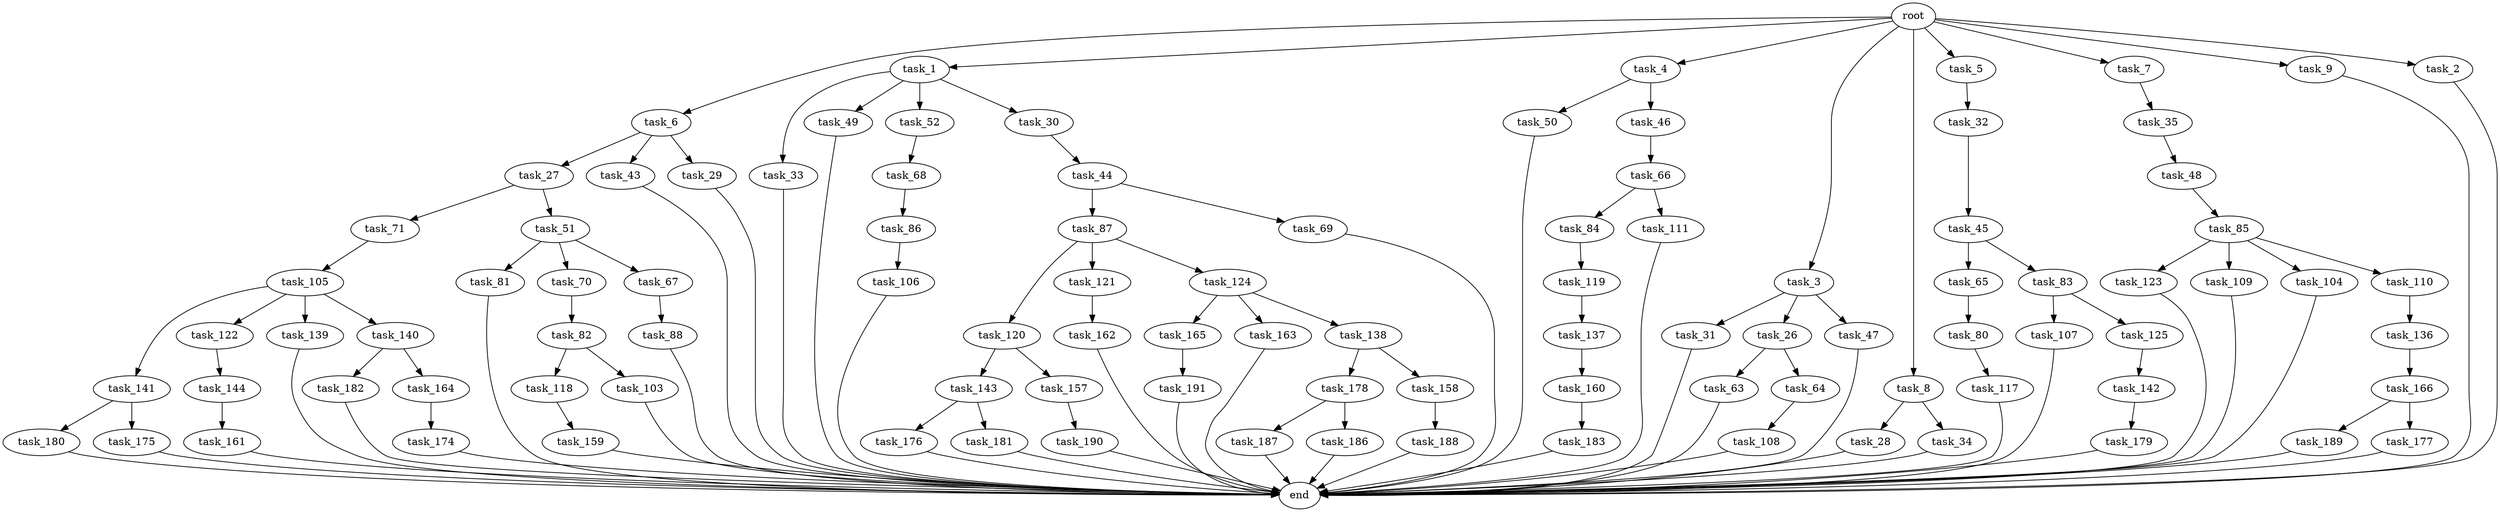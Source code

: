 digraph G {
  task_6 [size="1.024000"];
  task_136 [size="34359738.368000"];
  task_45 [size="858993459.200000"];
  task_187 [size="34359738.368000"];
  task_123 [size="549755813.888000"];
  task_80 [size="214748364.800000"];
  task_44 [size="77309411.328000"];
  task_66 [size="858993459.200000"];
  task_1 [size="1.024000"];
  task_82 [size="309237645.312000"];
  task_159 [size="34359738.368000"];
  task_68 [size="858993459.200000"];
  task_119 [size="695784701.952000"];
  task_190 [size="214748364.800000"];
  task_65 [size="137438953.472000"];
  task_83 [size="137438953.472000"];
  root [size="0.000000"];
  task_63 [size="695784701.952000"];
  task_176 [size="420906795.008000"];
  task_179 [size="420906795.008000"];
  task_144 [size="858993459.200000"];
  task_84 [size="420906795.008000"];
  task_4 [size="1.024000"];
  task_3 [size="1.024000"];
  task_86 [size="137438953.472000"];
  task_189 [size="214748364.800000"];
  task_85 [size="309237645.312000"];
  task_183 [size="77309411.328000"];
  task_33 [size="34359738.368000"];
  task_182 [size="137438953.472000"];
  task_8 [size="1.024000"];
  task_120 [size="309237645.312000"];
  task_27 [size="34359738.368000"];
  task_109 [size="549755813.888000"];
  task_177 [size="214748364.800000"];
  task_5 [size="1.024000"];
  task_166 [size="137438953.472000"];
  task_107 [size="309237645.312000"];
  task_49 [size="34359738.368000"];
  task_161 [size="858993459.200000"];
  task_32 [size="214748364.800000"];
  task_88 [size="549755813.888000"];
  task_7 [size="1.024000"];
  task_188 [size="309237645.312000"];
  task_181 [size="420906795.008000"];
  task_178 [size="858993459.200000"];
  task_35 [size="309237645.312000"];
  task_31 [size="214748364.800000"];
  task_186 [size="34359738.368000"];
  task_28 [size="695784701.952000"];
  task_142 [size="77309411.328000"];
  task_9 [size="1.024000"];
  task_137 [size="214748364.800000"];
  task_180 [size="309237645.312000"];
  task_121 [size="309237645.312000"];
  task_175 [size="309237645.312000"];
  task_141 [size="309237645.312000"];
  task_162 [size="77309411.328000"];
  task_26 [size="214748364.800000"];
  task_143 [size="77309411.328000"];
  task_2 [size="1.024000"];
  task_106 [size="420906795.008000"];
  task_105 [size="695784701.952000"];
  task_118 [size="695784701.952000"];
  task_81 [size="549755813.888000"];
  task_52 [size="34359738.368000"];
  task_87 [size="34359738.368000"];
  task_50 [size="695784701.952000"];
  task_122 [size="309237645.312000"];
  task_43 [size="34359738.368000"];
  task_104 [size="549755813.888000"];
  task_158 [size="858993459.200000"];
  task_160 [size="858993459.200000"];
  task_174 [size="77309411.328000"];
  task_103 [size="695784701.952000"];
  task_70 [size="549755813.888000"];
  task_165 [size="309237645.312000"];
  task_30 [size="34359738.368000"];
  task_67 [size="549755813.888000"];
  task_48 [size="137438953.472000"];
  task_164 [size="137438953.472000"];
  task_191 [size="77309411.328000"];
  task_64 [size="695784701.952000"];
  task_163 [size="309237645.312000"];
  task_29 [size="34359738.368000"];
  task_124 [size="309237645.312000"];
  task_139 [size="309237645.312000"];
  task_117 [size="549755813.888000"];
  task_47 [size="214748364.800000"];
  task_69 [size="34359738.368000"];
  task_140 [size="309237645.312000"];
  task_108 [size="137438953.472000"];
  end [size="0.000000"];
  task_111 [size="420906795.008000"];
  task_46 [size="695784701.952000"];
  task_71 [size="858993459.200000"];
  task_34 [size="695784701.952000"];
  task_110 [size="549755813.888000"];
  task_51 [size="858993459.200000"];
  task_125 [size="309237645.312000"];
  task_138 [size="309237645.312000"];
  task_157 [size="77309411.328000"];

  task_6 -> task_29 [size="33554432.000000"];
  task_6 -> task_27 [size="33554432.000000"];
  task_6 -> task_43 [size="33554432.000000"];
  task_136 -> task_166 [size="134217728.000000"];
  task_45 -> task_65 [size="134217728.000000"];
  task_45 -> task_83 [size="134217728.000000"];
  task_187 -> end [size="1.000000"];
  task_123 -> end [size="1.000000"];
  task_80 -> task_117 [size="536870912.000000"];
  task_44 -> task_87 [size="33554432.000000"];
  task_44 -> task_69 [size="33554432.000000"];
  task_66 -> task_84 [size="411041792.000000"];
  task_66 -> task_111 [size="411041792.000000"];
  task_1 -> task_52 [size="33554432.000000"];
  task_1 -> task_30 [size="33554432.000000"];
  task_1 -> task_33 [size="33554432.000000"];
  task_1 -> task_49 [size="33554432.000000"];
  task_82 -> task_103 [size="679477248.000000"];
  task_82 -> task_118 [size="679477248.000000"];
  task_159 -> end [size="1.000000"];
  task_68 -> task_86 [size="134217728.000000"];
  task_119 -> task_137 [size="209715200.000000"];
  task_190 -> end [size="1.000000"];
  task_65 -> task_80 [size="209715200.000000"];
  task_83 -> task_107 [size="301989888.000000"];
  task_83 -> task_125 [size="301989888.000000"];
  root -> task_2 [size="1.000000"];
  root -> task_6 [size="1.000000"];
  root -> task_7 [size="1.000000"];
  root -> task_4 [size="1.000000"];
  root -> task_3 [size="1.000000"];
  root -> task_5 [size="1.000000"];
  root -> task_1 [size="1.000000"];
  root -> task_8 [size="1.000000"];
  root -> task_9 [size="1.000000"];
  task_63 -> end [size="1.000000"];
  task_176 -> end [size="1.000000"];
  task_179 -> end [size="1.000000"];
  task_144 -> task_161 [size="838860800.000000"];
  task_84 -> task_119 [size="679477248.000000"];
  task_4 -> task_50 [size="679477248.000000"];
  task_4 -> task_46 [size="679477248.000000"];
  task_3 -> task_31 [size="209715200.000000"];
  task_3 -> task_26 [size="209715200.000000"];
  task_3 -> task_47 [size="209715200.000000"];
  task_86 -> task_106 [size="411041792.000000"];
  task_189 -> end [size="1.000000"];
  task_85 -> task_110 [size="536870912.000000"];
  task_85 -> task_109 [size="536870912.000000"];
  task_85 -> task_104 [size="536870912.000000"];
  task_85 -> task_123 [size="536870912.000000"];
  task_183 -> end [size="1.000000"];
  task_33 -> end [size="1.000000"];
  task_182 -> end [size="1.000000"];
  task_8 -> task_34 [size="679477248.000000"];
  task_8 -> task_28 [size="679477248.000000"];
  task_120 -> task_143 [size="75497472.000000"];
  task_120 -> task_157 [size="75497472.000000"];
  task_27 -> task_71 [size="838860800.000000"];
  task_27 -> task_51 [size="838860800.000000"];
  task_109 -> end [size="1.000000"];
  task_177 -> end [size="1.000000"];
  task_5 -> task_32 [size="209715200.000000"];
  task_166 -> task_177 [size="209715200.000000"];
  task_166 -> task_189 [size="209715200.000000"];
  task_107 -> end [size="1.000000"];
  task_49 -> end [size="1.000000"];
  task_161 -> end [size="1.000000"];
  task_32 -> task_45 [size="838860800.000000"];
  task_88 -> end [size="1.000000"];
  task_7 -> task_35 [size="301989888.000000"];
  task_188 -> end [size="1.000000"];
  task_181 -> end [size="1.000000"];
  task_178 -> task_187 [size="33554432.000000"];
  task_178 -> task_186 [size="33554432.000000"];
  task_35 -> task_48 [size="134217728.000000"];
  task_31 -> end [size="1.000000"];
  task_186 -> end [size="1.000000"];
  task_28 -> end [size="1.000000"];
  task_142 -> task_179 [size="411041792.000000"];
  task_9 -> end [size="1.000000"];
  task_137 -> task_160 [size="838860800.000000"];
  task_180 -> end [size="1.000000"];
  task_121 -> task_162 [size="75497472.000000"];
  task_175 -> end [size="1.000000"];
  task_141 -> task_180 [size="301989888.000000"];
  task_141 -> task_175 [size="301989888.000000"];
  task_162 -> end [size="1.000000"];
  task_26 -> task_63 [size="679477248.000000"];
  task_26 -> task_64 [size="679477248.000000"];
  task_143 -> task_176 [size="411041792.000000"];
  task_143 -> task_181 [size="411041792.000000"];
  task_2 -> end [size="1.000000"];
  task_106 -> end [size="1.000000"];
  task_105 -> task_122 [size="301989888.000000"];
  task_105 -> task_139 [size="301989888.000000"];
  task_105 -> task_141 [size="301989888.000000"];
  task_105 -> task_140 [size="301989888.000000"];
  task_118 -> task_159 [size="33554432.000000"];
  task_81 -> end [size="1.000000"];
  task_52 -> task_68 [size="838860800.000000"];
  task_87 -> task_121 [size="301989888.000000"];
  task_87 -> task_120 [size="301989888.000000"];
  task_87 -> task_124 [size="301989888.000000"];
  task_50 -> end [size="1.000000"];
  task_122 -> task_144 [size="838860800.000000"];
  task_43 -> end [size="1.000000"];
  task_104 -> end [size="1.000000"];
  task_158 -> task_188 [size="301989888.000000"];
  task_160 -> task_183 [size="75497472.000000"];
  task_174 -> end [size="1.000000"];
  task_103 -> end [size="1.000000"];
  task_70 -> task_82 [size="301989888.000000"];
  task_165 -> task_191 [size="75497472.000000"];
  task_30 -> task_44 [size="75497472.000000"];
  task_67 -> task_88 [size="536870912.000000"];
  task_48 -> task_85 [size="301989888.000000"];
  task_164 -> task_174 [size="75497472.000000"];
  task_191 -> end [size="1.000000"];
  task_64 -> task_108 [size="134217728.000000"];
  task_163 -> end [size="1.000000"];
  task_29 -> end [size="1.000000"];
  task_124 -> task_165 [size="301989888.000000"];
  task_124 -> task_138 [size="301989888.000000"];
  task_124 -> task_163 [size="301989888.000000"];
  task_139 -> end [size="1.000000"];
  task_117 -> end [size="1.000000"];
  task_47 -> end [size="1.000000"];
  task_69 -> end [size="1.000000"];
  task_140 -> task_182 [size="134217728.000000"];
  task_140 -> task_164 [size="134217728.000000"];
  task_108 -> end [size="1.000000"];
  task_111 -> end [size="1.000000"];
  task_46 -> task_66 [size="838860800.000000"];
  task_71 -> task_105 [size="679477248.000000"];
  task_34 -> end [size="1.000000"];
  task_110 -> task_136 [size="33554432.000000"];
  task_51 -> task_67 [size="536870912.000000"];
  task_51 -> task_81 [size="536870912.000000"];
  task_51 -> task_70 [size="536870912.000000"];
  task_125 -> task_142 [size="75497472.000000"];
  task_138 -> task_178 [size="838860800.000000"];
  task_138 -> task_158 [size="838860800.000000"];
  task_157 -> task_190 [size="209715200.000000"];
}
